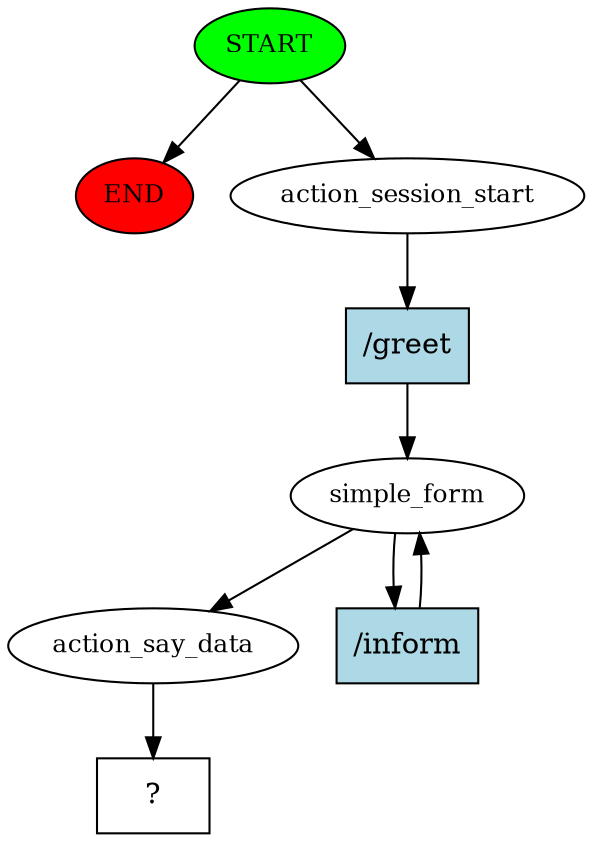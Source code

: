 digraph  {
0 [class="start active", fillcolor=green, fontsize=12, label=START, style=filled];
"-1" [class=end, fillcolor=red, fontsize=12, label=END, style=filled];
1 [class=active, fontsize=12, label=action_session_start];
2 [class=active, fontsize=12, label=simple_form];
6 [class=active, fontsize=12, label=action_say_data];
7 [class="intent dashed active", label="  ?  ", shape=rect];
8 [class="intent active", fillcolor=lightblue, label="/greet", shape=rect, style=filled];
9 [class="intent active", fillcolor=lightblue, label="/inform", shape=rect, style=filled];
0 -> "-1"  [class="", key=NONE, label=""];
0 -> 1  [class=active, key=NONE, label=""];
1 -> 8  [class=active, key=0];
2 -> 6  [class=active, key=NONE, label=""];
2 -> 9  [class=active, key=0];
6 -> 7  [class=active, key=NONE, label=""];
8 -> 2  [class=active, key=0];
9 -> 2  [class=active, key=0];
}
